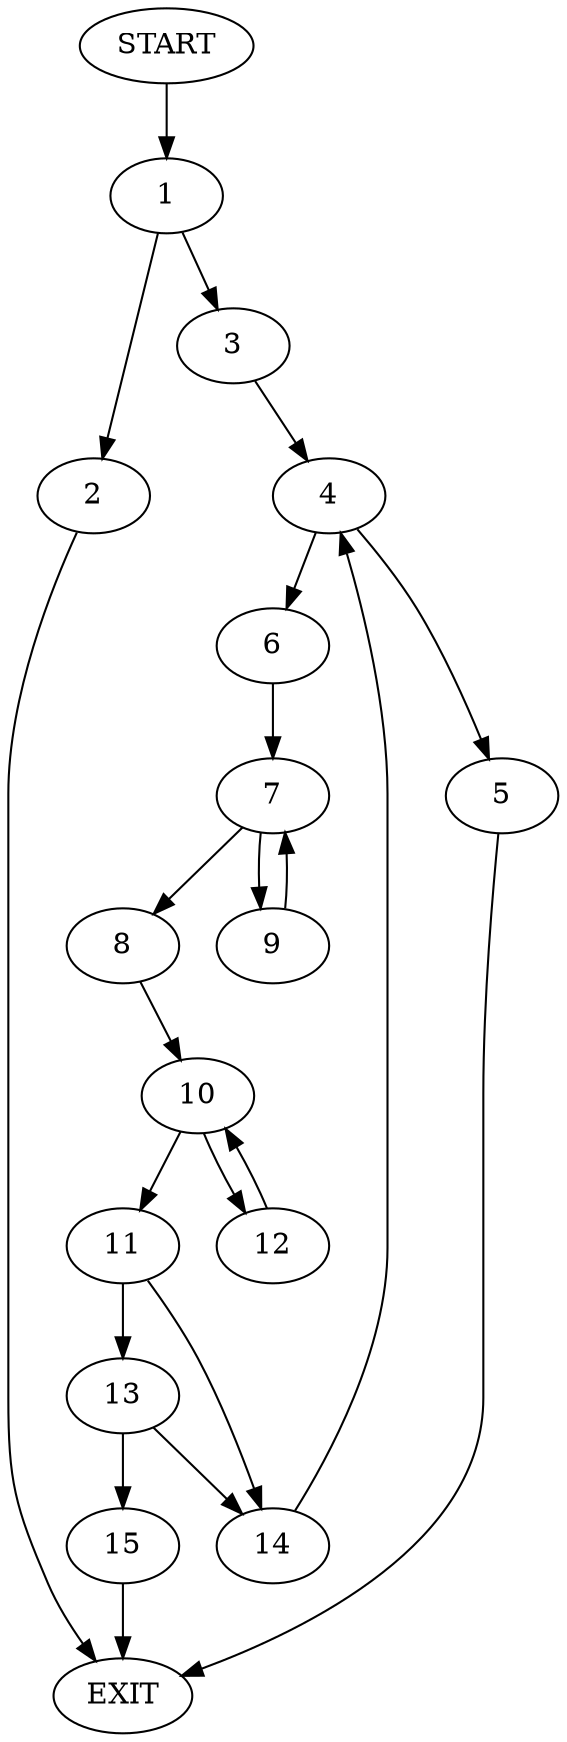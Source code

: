 digraph {
0 [label="START"]
16 [label="EXIT"]
0 -> 1
1 -> 2
1 -> 3
3 -> 4
2 -> 16
4 -> 5
4 -> 6
6 -> 7
5 -> 16
7 -> 8
7 -> 9
9 -> 7
8 -> 10
10 -> 11
10 -> 12
12 -> 10
11 -> 13
11 -> 14
13 -> 15
13 -> 14
14 -> 4
15 -> 16
}
